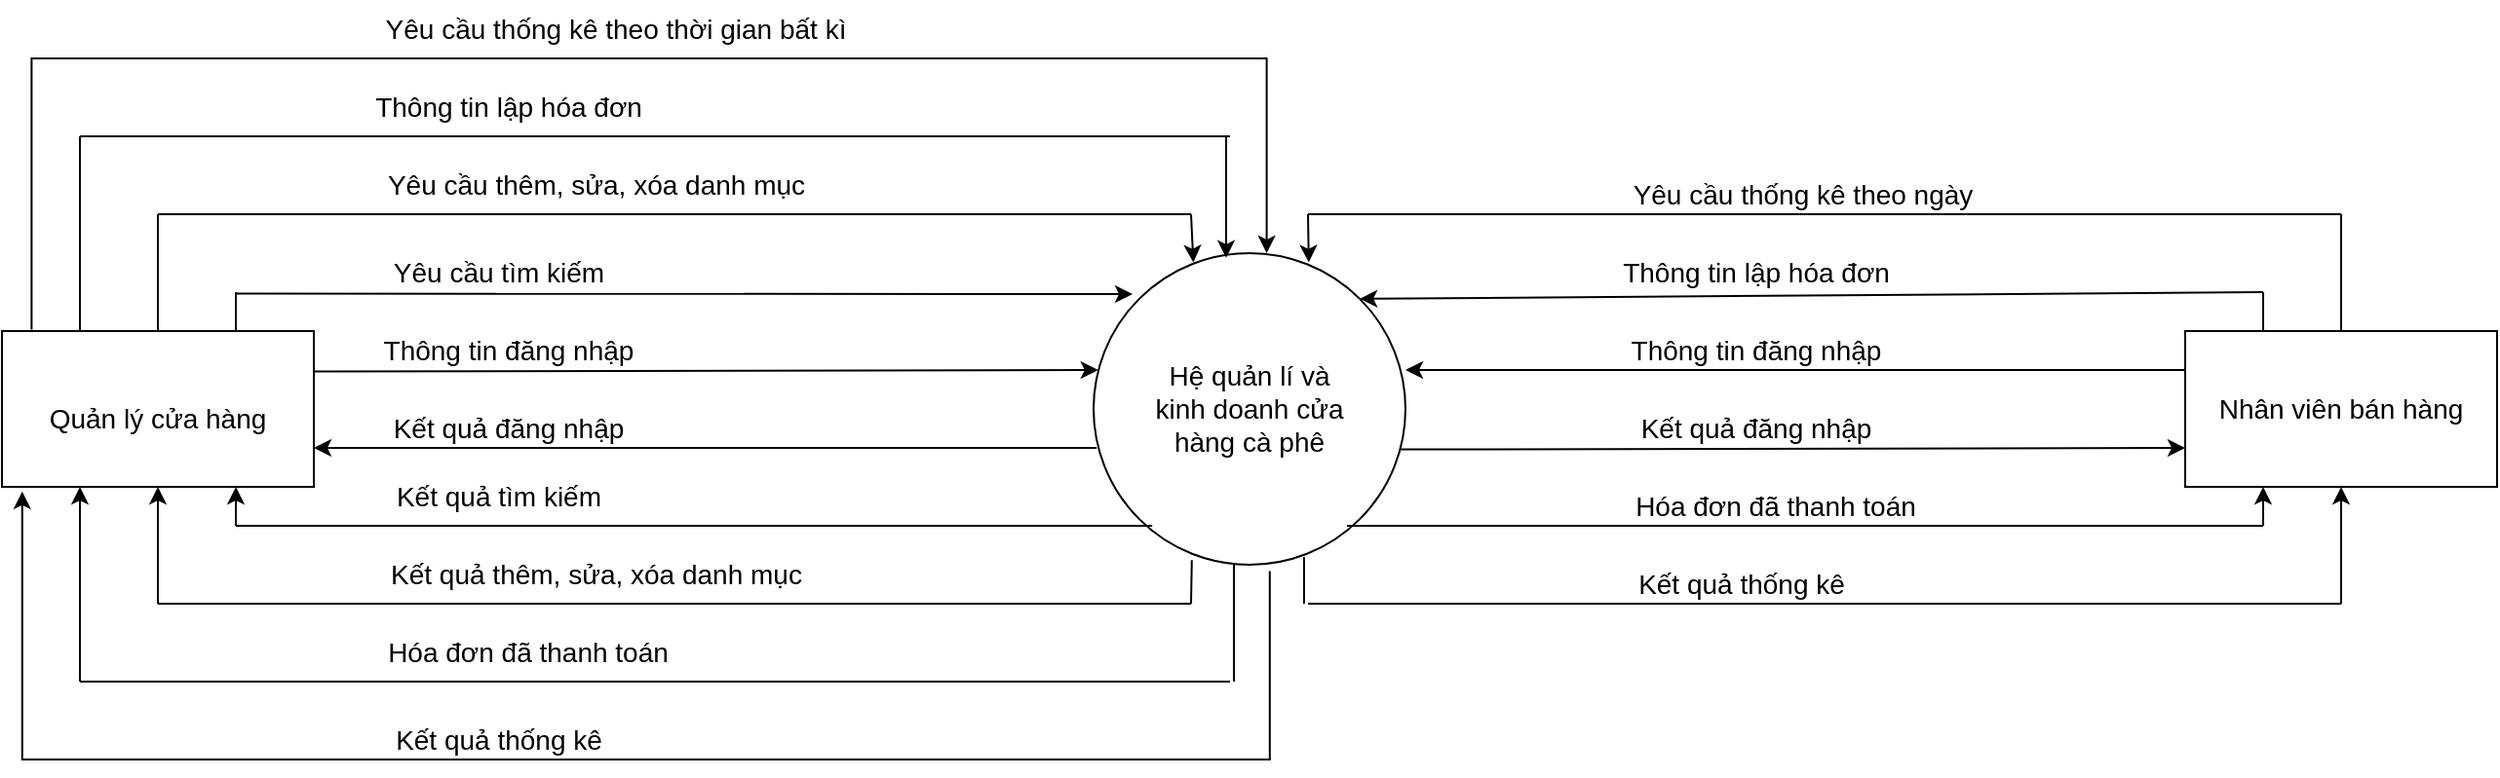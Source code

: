 <mxfile version="16.4.11" type="device"><diagram id="OmSRzT9IOsMy6QMwIVkX" name="Page-1"><mxGraphModel dx="1888" dy="641" grid="1" gridSize="10" guides="1" tooltips="1" connect="1" arrows="1" fold="1" page="1" pageScale="1" pageWidth="850" pageHeight="1100" math="0" shadow="0"><root><mxCell id="0"/><mxCell id="1" parent="0"/><mxCell id="Z8nq-rbXBbzlLNZyP6jv-1" value="" style="ellipse;whiteSpace=wrap;html=1;aspect=fixed;" parent="1" vertex="1"><mxGeometry x="320" y="320" width="160" height="160" as="geometry"/></mxCell><mxCell id="Z8nq-rbXBbzlLNZyP6jv-2" value="&lt;font style=&quot;font-size: 14px&quot;&gt;Hệ quản lí và kinh doanh cửa hàng cà phê&lt;/font&gt;" style="text;html=1;strokeColor=none;fillColor=none;align=center;verticalAlign=middle;whiteSpace=wrap;rounded=0;" parent="1" vertex="1"><mxGeometry x="345" y="385" width="110" height="30" as="geometry"/></mxCell><mxCell id="Z8nq-rbXBbzlLNZyP6jv-3" value="" style="rounded=0;whiteSpace=wrap;html=1;fontSize=14;" parent="1" vertex="1"><mxGeometry x="-240" y="360" width="160" height="80" as="geometry"/></mxCell><mxCell id="Z8nq-rbXBbzlLNZyP6jv-4" value="Quản lý cửa hàng" style="text;html=1;strokeColor=none;fillColor=none;align=center;verticalAlign=middle;whiteSpace=wrap;rounded=0;fontSize=14;" parent="1" vertex="1"><mxGeometry x="-220" y="390" width="120" height="30" as="geometry"/></mxCell><mxCell id="Z8nq-rbXBbzlLNZyP6jv-5" value="" style="rounded=0;whiteSpace=wrap;html=1;fontSize=14;" parent="1" vertex="1"><mxGeometry x="880" y="360" width="160" height="80" as="geometry"/></mxCell><mxCell id="Z8nq-rbXBbzlLNZyP6jv-6" value="Nhân viên bán hàng" style="text;html=1;strokeColor=none;fillColor=none;align=center;verticalAlign=middle;whiteSpace=wrap;rounded=0;fontSize=14;" parent="1" vertex="1"><mxGeometry x="890" y="385" width="140" height="30" as="geometry"/></mxCell><mxCell id="Z8nq-rbXBbzlLNZyP6jv-11" value="Thông tin lập hóa đơn" style="text;html=1;strokeColor=none;fillColor=none;align=center;verticalAlign=middle;whiteSpace=wrap;rounded=0;fontSize=14;" parent="1" vertex="1"><mxGeometry x="565" y="320" width="190" height="20" as="geometry"/></mxCell><mxCell id="Z8nq-rbXBbzlLNZyP6jv-13" value="Hóa đơn đã thanh toán" style="text;html=1;strokeColor=none;fillColor=none;align=center;verticalAlign=middle;whiteSpace=wrap;rounded=0;fontSize=14;" parent="1" vertex="1"><mxGeometry x="590" y="440" width="160" height="20" as="geometry"/></mxCell><mxCell id="Z8nq-rbXBbzlLNZyP6jv-14" value="" style="endArrow=classic;html=1;rounded=0;fontSize=14;exitX=0;exitY=0.25;exitDx=0;exitDy=0;" parent="1" source="Z8nq-rbXBbzlLNZyP6jv-5" edge="1"><mxGeometry width="50" height="50" relative="1" as="geometry"><mxPoint x="880" y="399.7" as="sourcePoint"/><mxPoint x="480" y="380" as="targetPoint"/></mxGeometry></mxCell><mxCell id="Z8nq-rbXBbzlLNZyP6jv-15" value="Thông tin đăng nhập" style="text;html=1;strokeColor=none;fillColor=none;align=center;verticalAlign=middle;whiteSpace=wrap;rounded=0;fontSize=14;" parent="1" vertex="1"><mxGeometry x="590" y="355" width="140" height="30" as="geometry"/></mxCell><mxCell id="Z8nq-rbXBbzlLNZyP6jv-16" value="" style="endArrow=classic;html=1;rounded=0;fontSize=14;entryX=0;entryY=0.75;entryDx=0;entryDy=0;exitX=0.985;exitY=0.63;exitDx=0;exitDy=0;exitPerimeter=0;" parent="1" source="Z8nq-rbXBbzlLNZyP6jv-1" target="Z8nq-rbXBbzlLNZyP6jv-5" edge="1"><mxGeometry width="50" height="50" relative="1" as="geometry"><mxPoint x="480" y="420" as="sourcePoint"/><mxPoint x="887" y="449" as="targetPoint"/></mxGeometry></mxCell><mxCell id="Z8nq-rbXBbzlLNZyP6jv-17" value="Kết quả đăng nhập" style="text;html=1;strokeColor=none;fillColor=none;align=center;verticalAlign=middle;whiteSpace=wrap;rounded=0;fontSize=14;" parent="1" vertex="1"><mxGeometry x="595" y="400" width="130" height="20" as="geometry"/></mxCell><mxCell id="Z8nq-rbXBbzlLNZyP6jv-18" value="" style="endArrow=none;html=1;rounded=0;fontSize=14;exitX=0.25;exitY=0;exitDx=0;exitDy=0;" parent="1" source="Z8nq-rbXBbzlLNZyP6jv-5" edge="1"><mxGeometry width="50" height="50" relative="1" as="geometry"><mxPoint x="630" y="370" as="sourcePoint"/><mxPoint x="920" y="340" as="targetPoint"/></mxGeometry></mxCell><mxCell id="Z8nq-rbXBbzlLNZyP6jv-19" value="" style="endArrow=classic;html=1;rounded=0;fontSize=14;entryX=1;entryY=0;entryDx=0;entryDy=0;" parent="1" target="Z8nq-rbXBbzlLNZyP6jv-1" edge="1"><mxGeometry width="50" height="50" relative="1" as="geometry"><mxPoint x="920" y="340" as="sourcePoint"/><mxPoint x="680" y="320" as="targetPoint"/></mxGeometry></mxCell><mxCell id="Z8nq-rbXBbzlLNZyP6jv-20" value="" style="endArrow=none;html=1;rounded=0;fontSize=14;" parent="1" edge="1"><mxGeometry width="50" height="50" relative="1" as="geometry"><mxPoint x="450" y="460" as="sourcePoint"/><mxPoint x="920" y="460" as="targetPoint"/></mxGeometry></mxCell><mxCell id="Z8nq-rbXBbzlLNZyP6jv-21" value="" style="endArrow=classic;html=1;rounded=0;fontSize=14;entryX=0.25;entryY=1;entryDx=0;entryDy=0;" parent="1" target="Z8nq-rbXBbzlLNZyP6jv-5" edge="1"><mxGeometry width="50" height="50" relative="1" as="geometry"><mxPoint x="920" y="460" as="sourcePoint"/><mxPoint x="680" y="320" as="targetPoint"/></mxGeometry></mxCell><mxCell id="Z8nq-rbXBbzlLNZyP6jv-22" value="" style="endArrow=none;html=1;rounded=0;fontSize=14;exitX=0.5;exitY=0;exitDx=0;exitDy=0;" parent="1" source="Z8nq-rbXBbzlLNZyP6jv-5" edge="1"><mxGeometry width="50" height="50" relative="1" as="geometry"><mxPoint x="610" y="370" as="sourcePoint"/><mxPoint x="960" y="300" as="targetPoint"/></mxGeometry></mxCell><mxCell id="Z8nq-rbXBbzlLNZyP6jv-23" value="" style="endArrow=none;html=1;rounded=0;fontSize=14;" parent="1" edge="1"><mxGeometry width="50" height="50" relative="1" as="geometry"><mxPoint x="430" y="300" as="sourcePoint"/><mxPoint x="960" y="300" as="targetPoint"/></mxGeometry></mxCell><mxCell id="Z8nq-rbXBbzlLNZyP6jv-24" value="" style="endArrow=classic;html=1;rounded=0;fontSize=14;entryX=0.69;entryY=0.03;entryDx=0;entryDy=0;entryPerimeter=0;" parent="1" target="Z8nq-rbXBbzlLNZyP6jv-1" edge="1"><mxGeometry width="50" height="50" relative="1" as="geometry"><mxPoint x="430" y="300" as="sourcePoint"/><mxPoint x="660" y="320" as="targetPoint"/></mxGeometry></mxCell><mxCell id="Z8nq-rbXBbzlLNZyP6jv-25" value="Yêu cầu thống kê theo ngày" style="text;html=1;strokeColor=none;fillColor=none;align=center;verticalAlign=middle;whiteSpace=wrap;rounded=0;fontSize=14;" parent="1" vertex="1"><mxGeometry x="585" y="280" width="197.5" height="20" as="geometry"/></mxCell><mxCell id="Z8nq-rbXBbzlLNZyP6jv-26" value="" style="endArrow=none;html=1;rounded=0;fontSize=14;exitX=0.675;exitY=0.975;exitDx=0;exitDy=0;exitPerimeter=0;" parent="1" source="Z8nq-rbXBbzlLNZyP6jv-1" edge="1"><mxGeometry width="50" height="50" relative="1" as="geometry"><mxPoint x="610" y="370" as="sourcePoint"/><mxPoint x="428" y="500" as="targetPoint"/></mxGeometry></mxCell><mxCell id="Z8nq-rbXBbzlLNZyP6jv-28" value="" style="endArrow=none;html=1;rounded=0;fontSize=14;" parent="1" edge="1"><mxGeometry width="50" height="50" relative="1" as="geometry"><mxPoint x="430" y="500" as="sourcePoint"/><mxPoint x="960" y="500" as="targetPoint"/></mxGeometry></mxCell><mxCell id="Z8nq-rbXBbzlLNZyP6jv-29" value="" style="endArrow=classic;html=1;rounded=0;fontSize=14;entryX=0.5;entryY=1;entryDx=0;entryDy=0;" parent="1" target="Z8nq-rbXBbzlLNZyP6jv-5" edge="1"><mxGeometry width="50" height="50" relative="1" as="geometry"><mxPoint x="960" y="500" as="sourcePoint"/><mxPoint x="660" y="320" as="targetPoint"/></mxGeometry></mxCell><mxCell id="Z8nq-rbXBbzlLNZyP6jv-30" value="Kết quả thống kê" style="text;html=1;strokeColor=none;fillColor=none;align=center;verticalAlign=middle;whiteSpace=wrap;rounded=0;fontSize=14;" parent="1" vertex="1"><mxGeometry x="585" y="480" width="135" height="20" as="geometry"/></mxCell><mxCell id="Z8nq-rbXBbzlLNZyP6jv-31" value="" style="endArrow=classic;html=1;rounded=0;fontSize=14;entryX=0;entryY=0.75;entryDx=0;entryDy=0;exitX=0.985;exitY=0.63;exitDx=0;exitDy=0;exitPerimeter=0;" parent="1" edge="1"><mxGeometry width="50" height="50" relative="1" as="geometry"><mxPoint x="-80.0" y="380.8" as="sourcePoint"/><mxPoint x="322.4" y="380" as="targetPoint"/></mxGeometry></mxCell><mxCell id="Z8nq-rbXBbzlLNZyP6jv-32" value="Thông tin đăng nhập" style="text;html=1;strokeColor=none;fillColor=none;align=center;verticalAlign=middle;whiteSpace=wrap;rounded=0;fontSize=14;" parent="1" vertex="1"><mxGeometry x="-50" y="355" width="140" height="30" as="geometry"/></mxCell><mxCell id="Z8nq-rbXBbzlLNZyP6jv-33" value="" style="endArrow=classic;html=1;rounded=0;fontSize=14;exitX=0.01;exitY=0.625;exitDx=0;exitDy=0;exitPerimeter=0;" parent="1" source="Z8nq-rbXBbzlLNZyP6jv-1" edge="1"><mxGeometry width="50" height="50" relative="1" as="geometry"><mxPoint x="320" y="420" as="sourcePoint"/><mxPoint x="-80" y="420" as="targetPoint"/></mxGeometry></mxCell><mxCell id="Z8nq-rbXBbzlLNZyP6jv-34" value="Kết quả đăng nhập" style="text;html=1;strokeColor=none;fillColor=none;align=center;verticalAlign=middle;whiteSpace=wrap;rounded=0;fontSize=14;" parent="1" vertex="1"><mxGeometry x="-45" y="400" width="130" height="20" as="geometry"/></mxCell><mxCell id="Z8nq-rbXBbzlLNZyP6jv-36" value="" style="endArrow=none;html=1;rounded=0;fontSize=14;exitX=0.25;exitY=0;exitDx=0;exitDy=0;" parent="1" edge="1"><mxGeometry width="50" height="50" relative="1" as="geometry"><mxPoint x="-120" y="360" as="sourcePoint"/><mxPoint x="-120" y="340" as="targetPoint"/></mxGeometry></mxCell><mxCell id="Z8nq-rbXBbzlLNZyP6jv-37" value="" style="endArrow=classic;html=1;rounded=0;fontSize=14;exitX=0.985;exitY=0.63;exitDx=0;exitDy=0;exitPerimeter=0;" parent="1" edge="1"><mxGeometry width="50" height="50" relative="1" as="geometry"><mxPoint x="-120" y="340.8" as="sourcePoint"/><mxPoint x="340" y="341" as="targetPoint"/></mxGeometry></mxCell><mxCell id="Z8nq-rbXBbzlLNZyP6jv-38" value="Yêu cầu tìm kiếm" style="text;html=1;strokeColor=none;fillColor=none;align=center;verticalAlign=middle;whiteSpace=wrap;rounded=0;fontSize=14;" parent="1" vertex="1"><mxGeometry x="-50" y="315" width="130" height="30" as="geometry"/></mxCell><mxCell id="Z8nq-rbXBbzlLNZyP6jv-41" value="Kết quả tìm kiếm" style="text;html=1;strokeColor=none;fillColor=none;align=center;verticalAlign=middle;whiteSpace=wrap;rounded=0;fontSize=14;" parent="1" vertex="1"><mxGeometry x="-40" y="430" width="110" height="30" as="geometry"/></mxCell><mxCell id="Z8nq-rbXBbzlLNZyP6jv-43" value="" style="endArrow=none;html=1;rounded=0;fontSize=14;entryX=0.188;entryY=0.875;entryDx=0;entryDy=0;entryPerimeter=0;" parent="1" target="Z8nq-rbXBbzlLNZyP6jv-1" edge="1"><mxGeometry width="50" height="50" relative="1" as="geometry"><mxPoint x="-120" y="460" as="sourcePoint"/><mxPoint x="340" y="460" as="targetPoint"/></mxGeometry></mxCell><mxCell id="Z8nq-rbXBbzlLNZyP6jv-44" value="" style="endArrow=classic;html=1;rounded=0;fontSize=14;entryX=0.75;entryY=1;entryDx=0;entryDy=0;" parent="1" target="Z8nq-rbXBbzlLNZyP6jv-3" edge="1"><mxGeometry width="50" height="50" relative="1" as="geometry"><mxPoint x="-120" y="460" as="sourcePoint"/><mxPoint x="130" y="410" as="targetPoint"/></mxGeometry></mxCell><mxCell id="Z8nq-rbXBbzlLNZyP6jv-45" value="" style="endArrow=none;html=1;rounded=0;fontSize=14;exitX=0.5;exitY=0;exitDx=0;exitDy=0;" parent="1" source="Z8nq-rbXBbzlLNZyP6jv-3" edge="1"><mxGeometry width="50" height="50" relative="1" as="geometry"><mxPoint x="40" y="360" as="sourcePoint"/><mxPoint x="-160" y="300" as="targetPoint"/></mxGeometry></mxCell><mxCell id="Z8nq-rbXBbzlLNZyP6jv-46" value="" style="endArrow=none;html=1;rounded=0;fontSize=14;" parent="1" edge="1"><mxGeometry width="50" height="50" relative="1" as="geometry"><mxPoint x="-160" y="300" as="sourcePoint"/><mxPoint x="370" y="300" as="targetPoint"/></mxGeometry></mxCell><mxCell id="Z8nq-rbXBbzlLNZyP6jv-48" value="" style="endArrow=classic;html=1;rounded=0;fontSize=14;entryX=0.32;entryY=0.03;entryDx=0;entryDy=0;entryPerimeter=0;" parent="1" target="Z8nq-rbXBbzlLNZyP6jv-1" edge="1"><mxGeometry width="50" height="50" relative="1" as="geometry"><mxPoint x="370" y="300" as="sourcePoint"/><mxPoint x="440.4" y="334.8" as="targetPoint"/></mxGeometry></mxCell><mxCell id="Z8nq-rbXBbzlLNZyP6jv-49" value="Yêu cầu thêm, sửa, xóa danh mục" style="text;html=1;strokeColor=none;fillColor=none;align=center;verticalAlign=middle;whiteSpace=wrap;rounded=0;fontSize=14;" parent="1" vertex="1"><mxGeometry x="-70" y="270" width="270" height="30" as="geometry"/></mxCell><mxCell id="Z8nq-rbXBbzlLNZyP6jv-50" value="" style="endArrow=none;html=1;rounded=0;fontSize=14;exitX=0.315;exitY=0.985;exitDx=0;exitDy=0;exitPerimeter=0;" parent="1" source="Z8nq-rbXBbzlLNZyP6jv-1" edge="1"><mxGeometry width="50" height="50" relative="1" as="geometry"><mxPoint x="370" y="480" as="sourcePoint"/><mxPoint x="370" y="500" as="targetPoint"/></mxGeometry></mxCell><mxCell id="Z8nq-rbXBbzlLNZyP6jv-51" value="" style="endArrow=none;html=1;rounded=0;fontSize=14;" parent="1" edge="1"><mxGeometry width="50" height="50" relative="1" as="geometry"><mxPoint x="370" y="500" as="sourcePoint"/><mxPoint x="-160" y="500" as="targetPoint"/></mxGeometry></mxCell><mxCell id="Z8nq-rbXBbzlLNZyP6jv-52" value="" style="endArrow=classic;html=1;rounded=0;fontSize=14;entryX=0.5;entryY=1;entryDx=0;entryDy=0;" parent="1" target="Z8nq-rbXBbzlLNZyP6jv-3" edge="1"><mxGeometry width="50" height="50" relative="1" as="geometry"><mxPoint x="-160" y="500" as="sourcePoint"/><mxPoint x="250" y="300" as="targetPoint"/></mxGeometry></mxCell><mxCell id="Z8nq-rbXBbzlLNZyP6jv-54" value="" style="endArrow=none;html=1;rounded=0;fontSize=14;exitX=0.25;exitY=0;exitDx=0;exitDy=0;" parent="1" source="Z8nq-rbXBbzlLNZyP6jv-3" edge="1"><mxGeometry width="50" height="50" relative="1" as="geometry"><mxPoint x="220" y="350" as="sourcePoint"/><mxPoint x="-200" y="260" as="targetPoint"/></mxGeometry></mxCell><mxCell id="Z8nq-rbXBbzlLNZyP6jv-55" value="" style="endArrow=none;html=1;rounded=0;fontSize=14;" parent="1" edge="1"><mxGeometry width="50" height="50" relative="1" as="geometry"><mxPoint x="-200" y="260" as="sourcePoint"/><mxPoint x="390" y="260" as="targetPoint"/></mxGeometry></mxCell><mxCell id="Z8nq-rbXBbzlLNZyP6jv-56" value="" style="endArrow=classic;html=1;rounded=0;fontSize=14;entryX=0.425;entryY=0.015;entryDx=0;entryDy=0;entryPerimeter=0;" parent="1" target="Z8nq-rbXBbzlLNZyP6jv-1" edge="1"><mxGeometry width="50" height="50" relative="1" as="geometry"><mxPoint x="388" y="260" as="sourcePoint"/><mxPoint x="270" y="300" as="targetPoint"/></mxGeometry></mxCell><mxCell id="Z8nq-rbXBbzlLNZyP6jv-57" value="Yêu cầu thống kê theo thời gian bất kì" style="text;html=1;strokeColor=none;fillColor=none;align=center;verticalAlign=middle;whiteSpace=wrap;rounded=0;fontSize=14;" parent="1" vertex="1"><mxGeometry x="-50" y="190" width="250" height="30" as="geometry"/></mxCell><mxCell id="Z8nq-rbXBbzlLNZyP6jv-58" value="" style="endArrow=none;html=1;rounded=0;fontSize=14;" parent="1" edge="1"><mxGeometry width="50" height="50" relative="1" as="geometry"><mxPoint x="392" y="540" as="sourcePoint"/><mxPoint x="392" y="480" as="targetPoint"/></mxGeometry></mxCell><mxCell id="Z8nq-rbXBbzlLNZyP6jv-59" value="" style="endArrow=none;html=1;rounded=0;fontSize=14;" parent="1" edge="1"><mxGeometry width="50" height="50" relative="1" as="geometry"><mxPoint x="-200" y="540" as="sourcePoint"/><mxPoint x="390" y="540" as="targetPoint"/></mxGeometry></mxCell><mxCell id="Z8nq-rbXBbzlLNZyP6jv-60" value="" style="endArrow=classic;html=1;rounded=0;fontSize=14;entryX=0.25;entryY=1;entryDx=0;entryDy=0;" parent="1" target="Z8nq-rbXBbzlLNZyP6jv-3" edge="1"><mxGeometry width="50" height="50" relative="1" as="geometry"><mxPoint x="-200" y="540" as="sourcePoint"/><mxPoint x="270" y="300" as="targetPoint"/></mxGeometry></mxCell><mxCell id="Z8nq-rbXBbzlLNZyP6jv-61" value="Kết quả thống kê" style="text;html=1;strokeColor=none;fillColor=none;align=center;verticalAlign=middle;whiteSpace=wrap;rounded=0;fontSize=14;" parent="1" vertex="1"><mxGeometry x="-45" y="560" width="120" height="20" as="geometry"/></mxCell><mxCell id="_GYVRvJhol--N-z7llYt-1" value="Kết quả thêm, sửa, xóa danh mục" style="text;html=1;strokeColor=none;fillColor=none;align=center;verticalAlign=middle;whiteSpace=wrap;rounded=0;fontSize=14;" parent="1" vertex="1"><mxGeometry x="-75" y="470" width="280" height="30" as="geometry"/></mxCell><mxCell id="BWL-7jjHsJ46M-SM98Ra-1" value="Thông tin lập hóa đơn" style="text;html=1;strokeColor=none;fillColor=none;align=center;verticalAlign=middle;whiteSpace=wrap;rounded=0;fontSize=14;" parent="1" vertex="1"><mxGeometry x="-70" y="230" width="180" height="30" as="geometry"/></mxCell><mxCell id="BWL-7jjHsJ46M-SM98Ra-2" value="Hóa đơn đã thanh toán" style="text;html=1;strokeColor=none;fillColor=none;align=center;verticalAlign=middle;whiteSpace=wrap;rounded=0;fontSize=14;" parent="1" vertex="1"><mxGeometry x="-60" y="510" width="180" height="30" as="geometry"/></mxCell><mxCell id="BWL-7jjHsJ46M-SM98Ra-3" value="" style="edgeStyle=elbowEdgeStyle;elbow=horizontal;endArrow=classic;html=1;rounded=0;exitX=0.095;exitY=-0.01;exitDx=0;exitDy=0;entryX=0.555;entryY=0;entryDx=0;entryDy=0;entryPerimeter=0;exitPerimeter=0;" parent="1" source="Z8nq-rbXBbzlLNZyP6jv-3" target="Z8nq-rbXBbzlLNZyP6jv-1" edge="1"><mxGeometry width="50" height="50" relative="1" as="geometry"><mxPoint x="140" y="480" as="sourcePoint"/><mxPoint x="190" y="430" as="targetPoint"/><Array as="points"><mxPoint x="-50" y="220"/></Array></mxGeometry></mxCell><mxCell id="BWL-7jjHsJ46M-SM98Ra-4" value="" style="edgeStyle=elbowEdgeStyle;elbow=horizontal;endArrow=classic;html=1;rounded=0;exitX=0.565;exitY=1.02;exitDx=0;exitDy=0;exitPerimeter=0;entryX=0.065;entryY=1.03;entryDx=0;entryDy=0;entryPerimeter=0;" parent="1" source="Z8nq-rbXBbzlLNZyP6jv-1" target="Z8nq-rbXBbzlLNZyP6jv-3" edge="1"><mxGeometry width="50" height="50" relative="1" as="geometry"><mxPoint x="90" y="460" as="sourcePoint"/><mxPoint x="140" y="410" as="targetPoint"/><Array as="points"><mxPoint x="70" y="580"/></Array></mxGeometry></mxCell></root></mxGraphModel></diagram></mxfile>